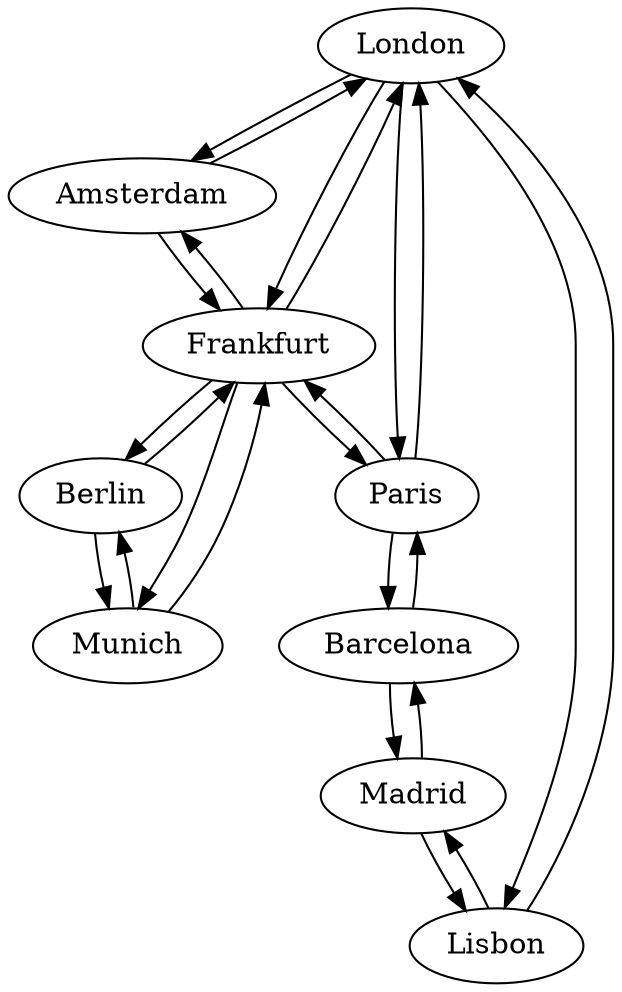  digraph vianet{
	"London" -> "Amsterdam";
	"London" -> "Frankfurt";
	"London" -> "Paris";
	"London" -> "Lisbon";
	"Amsterdam" -> "Frankfurt";
	"Amsterdam" -> "London";
	"Paris" -> "London";
	"Paris" -> "Frankfurt";
	"Paris" -> "Barcelona";
	"Frankfurt" -> "London";
	"Frankfurt" -> "Amsterdam";
	"Frankfurt" -> "Paris";
	"Frankfurt" -> "Munich";
	"Frankfurt" -> "Berlin";
	"Berlin" -> "Frankfurt";
	"Berlin" -> "Munich";
	"Munich" -> "Berlin";
	"Munich" -> "Frankfurt";
	"Barcelona" -> "Paris";
	"Barcelona" -> "Madrid";
	"Madrid" -> "Barcelona";
	"Madrid" -> "Lisbon";
	"Lisbon" -> "Madrid";
	"Lisbon" -> "London";
 }

